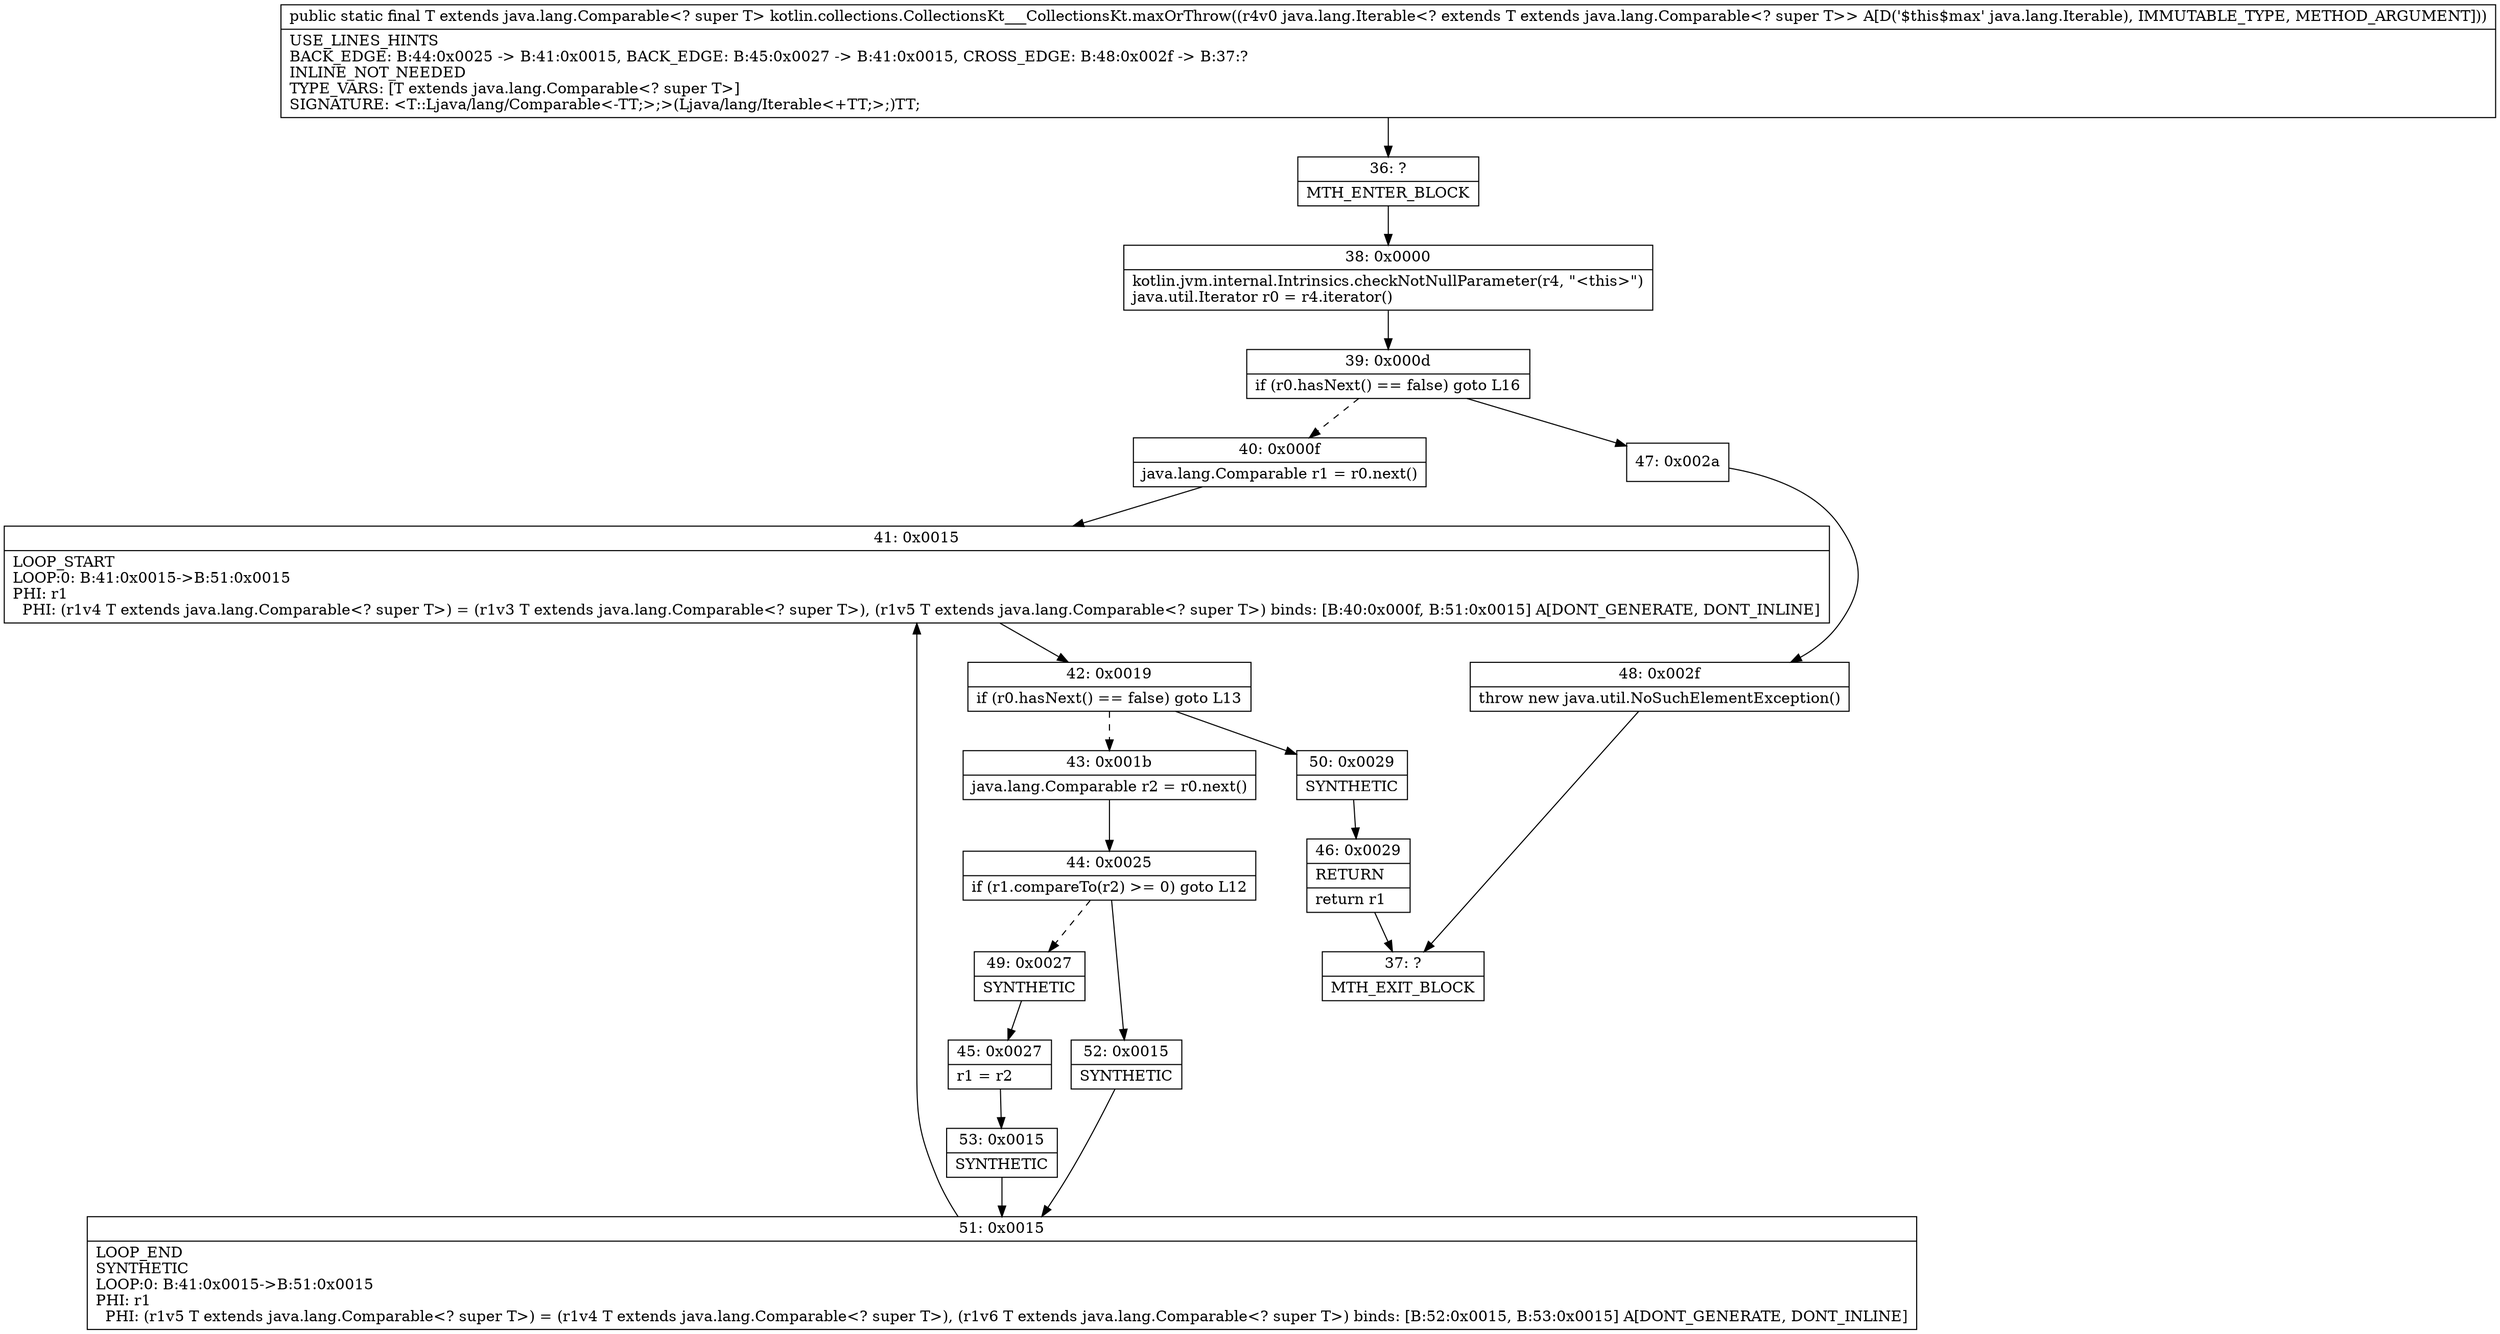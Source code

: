digraph "CFG forkotlin.collections.CollectionsKt___CollectionsKt.maxOrThrow(Ljava\/lang\/Iterable;)Ljava\/lang\/Comparable;" {
Node_36 [shape=record,label="{36\:\ ?|MTH_ENTER_BLOCK\l}"];
Node_38 [shape=record,label="{38\:\ 0x0000|kotlin.jvm.internal.Intrinsics.checkNotNullParameter(r4, \"\<this\>\")\ljava.util.Iterator r0 = r4.iterator()\l}"];
Node_39 [shape=record,label="{39\:\ 0x000d|if (r0.hasNext() == false) goto L16\l}"];
Node_40 [shape=record,label="{40\:\ 0x000f|java.lang.Comparable r1 = r0.next()\l}"];
Node_41 [shape=record,label="{41\:\ 0x0015|LOOP_START\lLOOP:0: B:41:0x0015\-\>B:51:0x0015\lPHI: r1 \l  PHI: (r1v4 T extends java.lang.Comparable\<? super T\>) = (r1v3 T extends java.lang.Comparable\<? super T\>), (r1v5 T extends java.lang.Comparable\<? super T\>) binds: [B:40:0x000f, B:51:0x0015] A[DONT_GENERATE, DONT_INLINE]\l}"];
Node_42 [shape=record,label="{42\:\ 0x0019|if (r0.hasNext() == false) goto L13\l}"];
Node_43 [shape=record,label="{43\:\ 0x001b|java.lang.Comparable r2 = r0.next()\l}"];
Node_44 [shape=record,label="{44\:\ 0x0025|if (r1.compareTo(r2) \>= 0) goto L12\l}"];
Node_49 [shape=record,label="{49\:\ 0x0027|SYNTHETIC\l}"];
Node_45 [shape=record,label="{45\:\ 0x0027|r1 = r2\l}"];
Node_53 [shape=record,label="{53\:\ 0x0015|SYNTHETIC\l}"];
Node_51 [shape=record,label="{51\:\ 0x0015|LOOP_END\lSYNTHETIC\lLOOP:0: B:41:0x0015\-\>B:51:0x0015\lPHI: r1 \l  PHI: (r1v5 T extends java.lang.Comparable\<? super T\>) = (r1v4 T extends java.lang.Comparable\<? super T\>), (r1v6 T extends java.lang.Comparable\<? super T\>) binds: [B:52:0x0015, B:53:0x0015] A[DONT_GENERATE, DONT_INLINE]\l}"];
Node_52 [shape=record,label="{52\:\ 0x0015|SYNTHETIC\l}"];
Node_50 [shape=record,label="{50\:\ 0x0029|SYNTHETIC\l}"];
Node_46 [shape=record,label="{46\:\ 0x0029|RETURN\l|return r1\l}"];
Node_37 [shape=record,label="{37\:\ ?|MTH_EXIT_BLOCK\l}"];
Node_47 [shape=record,label="{47\:\ 0x002a}"];
Node_48 [shape=record,label="{48\:\ 0x002f|throw new java.util.NoSuchElementException()\l}"];
MethodNode[shape=record,label="{public static final T extends java.lang.Comparable\<? super T\> kotlin.collections.CollectionsKt___CollectionsKt.maxOrThrow((r4v0 java.lang.Iterable\<? extends T extends java.lang.Comparable\<? super T\>\> A[D('$this$max' java.lang.Iterable), IMMUTABLE_TYPE, METHOD_ARGUMENT]))  | USE_LINES_HINTS\lBACK_EDGE: B:44:0x0025 \-\> B:41:0x0015, BACK_EDGE: B:45:0x0027 \-\> B:41:0x0015, CROSS_EDGE: B:48:0x002f \-\> B:37:?\lINLINE_NOT_NEEDED\lTYPE_VARS: [T extends java.lang.Comparable\<? super T\>]\lSIGNATURE: \<T::Ljava\/lang\/Comparable\<\-TT;\>;\>(Ljava\/lang\/Iterable\<+TT;\>;)TT;\l}"];
MethodNode -> Node_36;Node_36 -> Node_38;
Node_38 -> Node_39;
Node_39 -> Node_40[style=dashed];
Node_39 -> Node_47;
Node_40 -> Node_41;
Node_41 -> Node_42;
Node_42 -> Node_43[style=dashed];
Node_42 -> Node_50;
Node_43 -> Node_44;
Node_44 -> Node_49[style=dashed];
Node_44 -> Node_52;
Node_49 -> Node_45;
Node_45 -> Node_53;
Node_53 -> Node_51;
Node_51 -> Node_41;
Node_52 -> Node_51;
Node_50 -> Node_46;
Node_46 -> Node_37;
Node_47 -> Node_48;
Node_48 -> Node_37;
}

